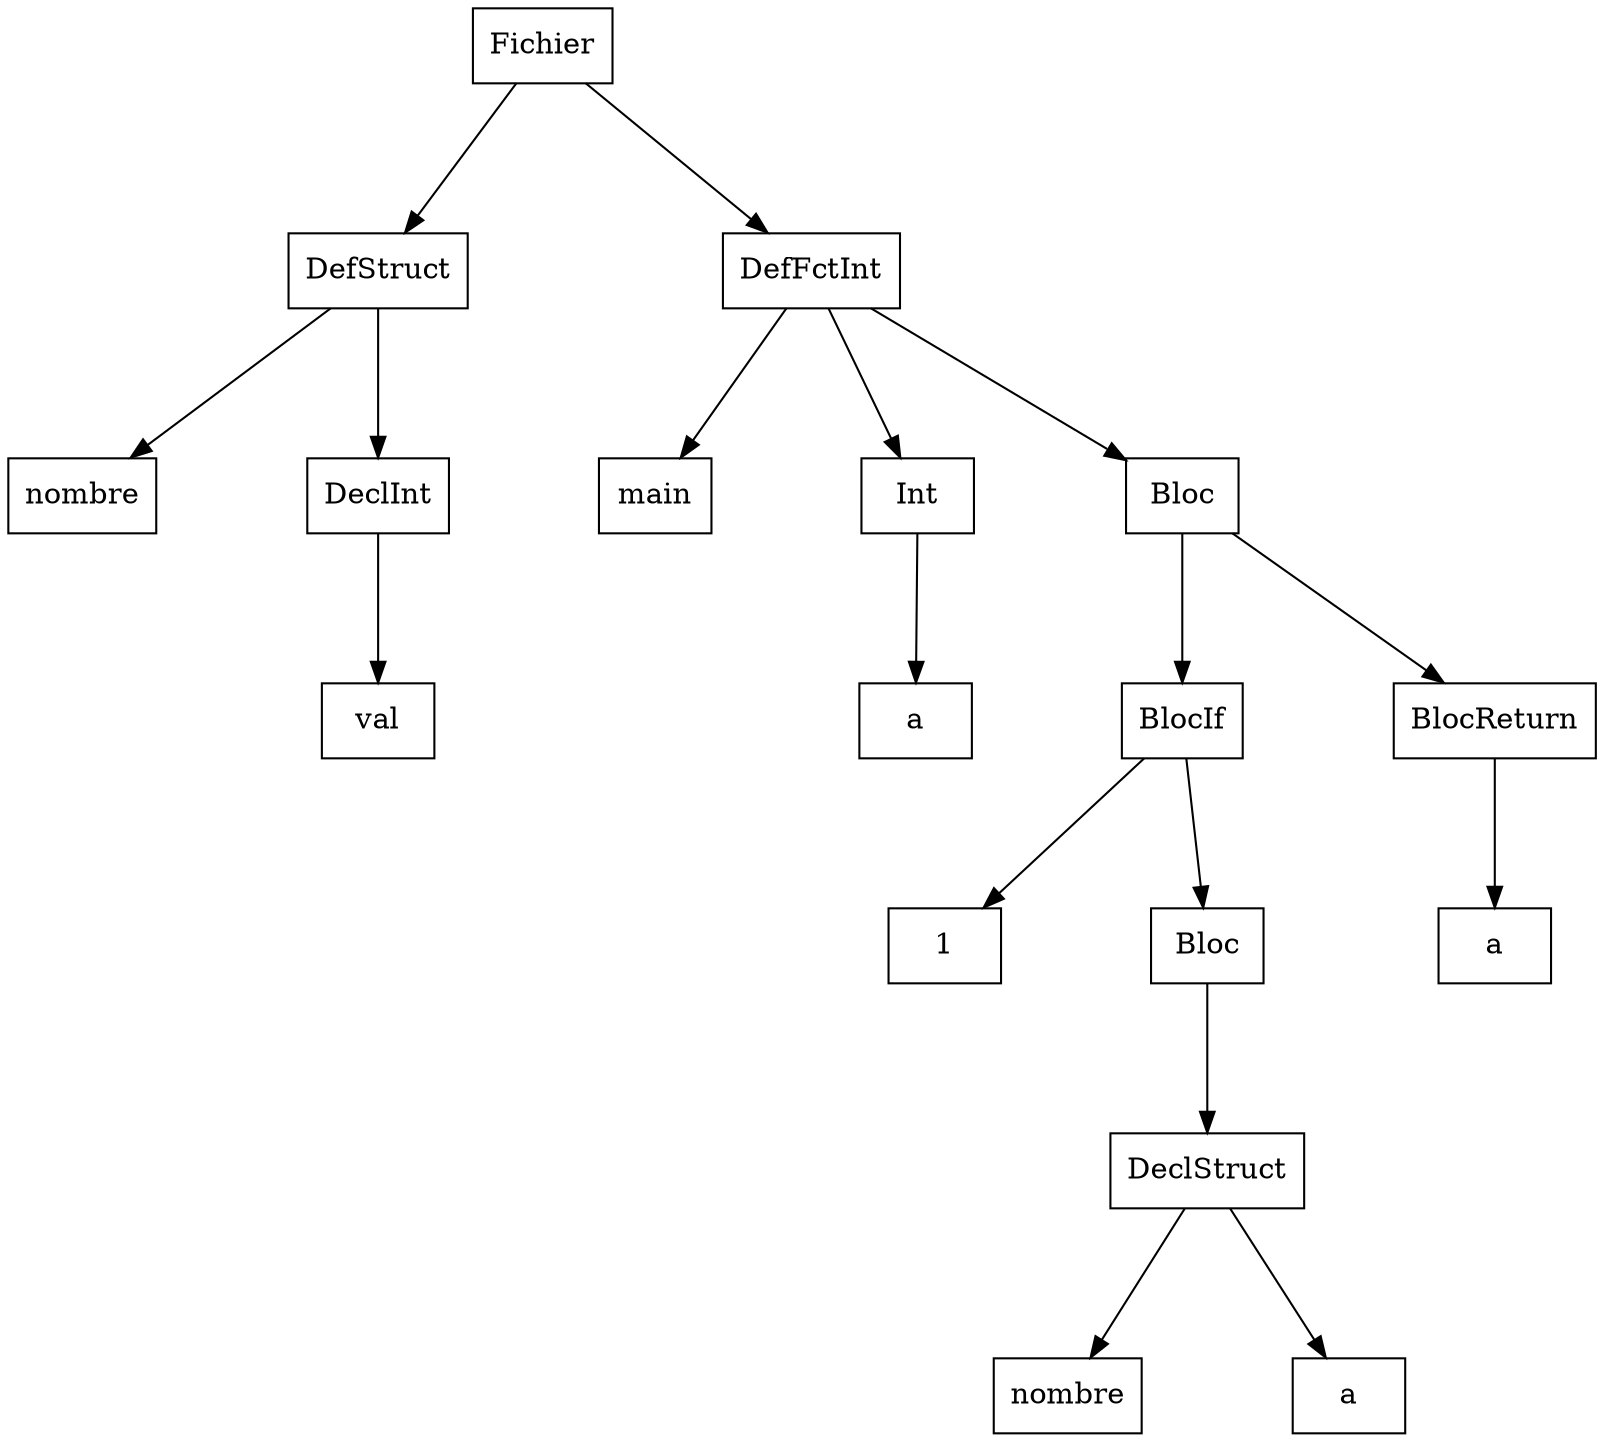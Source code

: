digraph "ast"{

	nodesep=1;
	ranksep=1;

	N0 [label="Fichier", shape="box"];
	N1 [label="DefStruct", shape="box"];
	N2 [label="nombre", shape="box"];
	N3 [label="DeclInt", shape="box"];
	N4 [label="val", shape="box"];
	N5 [label="DefFctInt", shape="box"];
	N6 [label="main", shape="box"];
	N7 [label="Int", shape="box"];
	N8 [label="a", shape="box"];
	N9 [label="Bloc", shape="box"];
	N10 [label="BlocIf", shape="box"];
	N11 [label="1", shape="box"];
	N12 [label="Bloc", shape="box"];
	N13 [label="DeclStruct", shape="box"];
	N14 [label="nombre", shape="box"];
	N15 [label="a", shape="box"];
	N16 [label="BlocReturn", shape="box"];
	N17 [label="a", shape="box"];

	N1 -> N2; 
	N3 -> N4; 
	N1 -> N3; 
	N0 -> N1; 
	N5 -> N6; 
	N7 -> N8; 
	N5 -> N7; 
	N10 -> N11; 
	N13 -> N14; 
	N13 -> N15; 
	N12 -> N13; 
	N10 -> N12; 
	N9 -> N10; 
	N16 -> N17; 
	N9 -> N16; 
	N5 -> N9; 
	N0 -> N5; 
}
